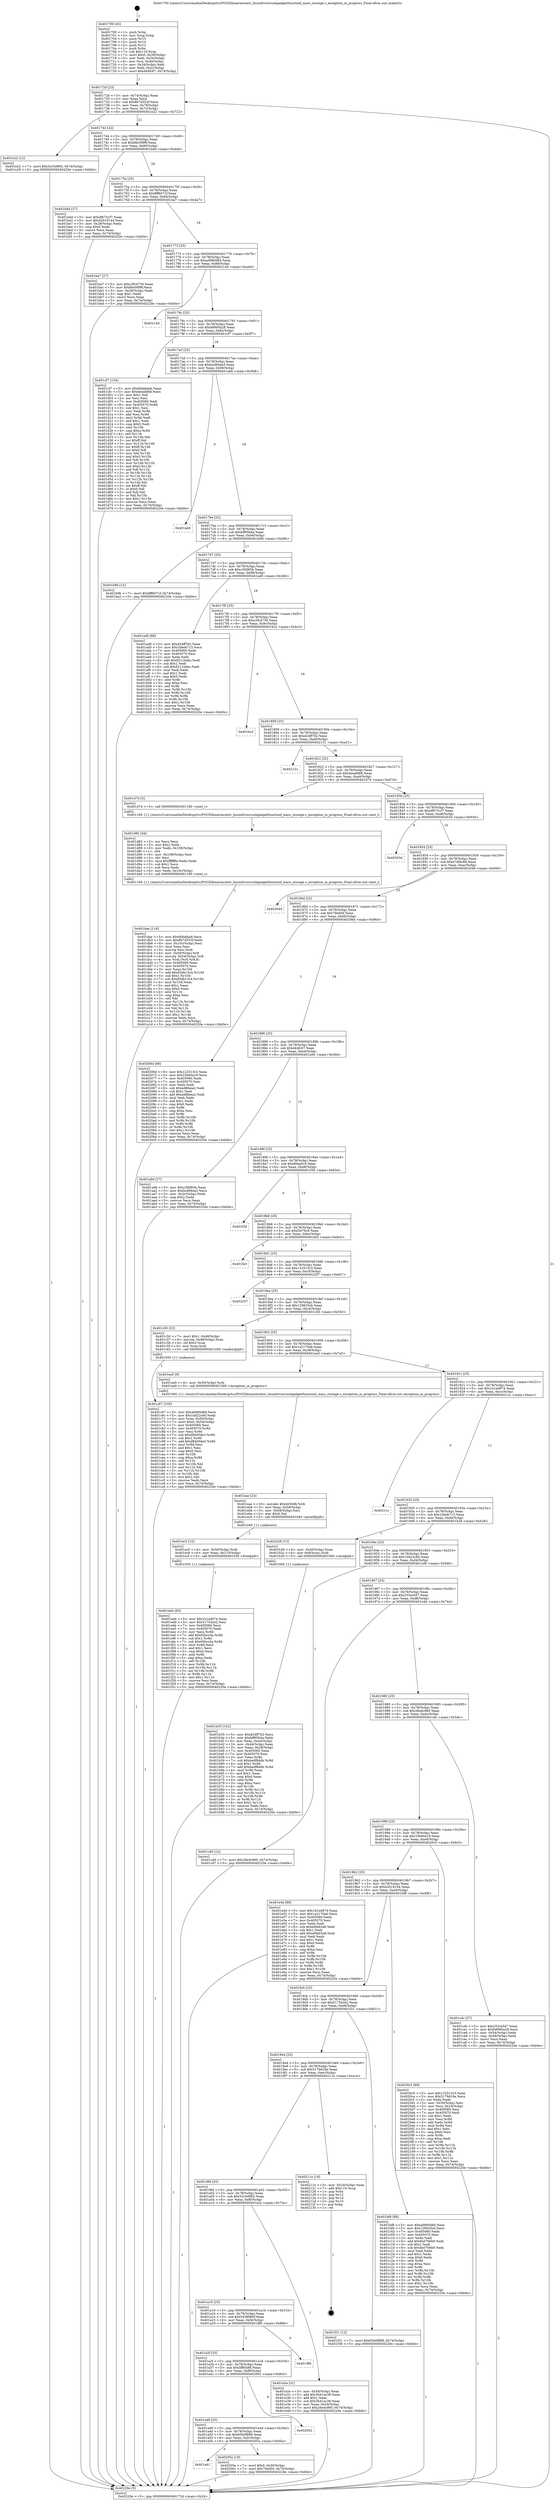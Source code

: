 digraph "0x401700" {
  label = "0x401700 (/mnt/c/Users/mathe/Desktop/tcc/POCII/binaries/extr_linuxdriversusbgadgetfunctionf_mass_storage.c_exception_in_progress_Final-ollvm.out::main(0))"
  labelloc = "t"
  node[shape=record]

  Entry [label="",width=0.3,height=0.3,shape=circle,fillcolor=black,style=filled]
  "0x40172d" [label="{
     0x40172d [23]\l
     | [instrs]\l
     &nbsp;&nbsp;0x40172d \<+3\>: mov -0x74(%rbp),%eax\l
     &nbsp;&nbsp;0x401730 \<+2\>: mov %eax,%ecx\l
     &nbsp;&nbsp;0x401732 \<+6\>: sub $0x8b7d553f,%ecx\l
     &nbsp;&nbsp;0x401738 \<+3\>: mov %eax,-0x78(%rbp)\l
     &nbsp;&nbsp;0x40173b \<+3\>: mov %ecx,-0x7c(%rbp)\l
     &nbsp;&nbsp;0x40173e \<+6\>: je 0000000000401e22 \<main+0x722\>\l
  }"]
  "0x401e22" [label="{
     0x401e22 [12]\l
     | [instrs]\l
     &nbsp;&nbsp;0x401e22 \<+7\>: movl $0x52c5d965,-0x74(%rbp)\l
     &nbsp;&nbsp;0x401e29 \<+5\>: jmp 000000000040220e \<main+0xb0e\>\l
  }"]
  "0x401744" [label="{
     0x401744 [22]\l
     | [instrs]\l
     &nbsp;&nbsp;0x401744 \<+5\>: jmp 0000000000401749 \<main+0x49\>\l
     &nbsp;&nbsp;0x401749 \<+3\>: mov -0x78(%rbp),%eax\l
     &nbsp;&nbsp;0x40174c \<+5\>: sub $0x8bc09f9f,%eax\l
     &nbsp;&nbsp;0x401751 \<+3\>: mov %eax,-0x80(%rbp)\l
     &nbsp;&nbsp;0x401754 \<+6\>: je 0000000000401bdd \<main+0x4dd\>\l
  }"]
  Exit [label="",width=0.3,height=0.3,shape=circle,fillcolor=black,style=filled,peripheries=2]
  "0x401bdd" [label="{
     0x401bdd [27]\l
     | [instrs]\l
     &nbsp;&nbsp;0x401bdd \<+5\>: mov $0xdf6741f7,%eax\l
     &nbsp;&nbsp;0x401be2 \<+5\>: mov $0x42b19144,%ecx\l
     &nbsp;&nbsp;0x401be7 \<+3\>: mov -0x28(%rbp),%edx\l
     &nbsp;&nbsp;0x401bea \<+3\>: cmp $0x0,%edx\l
     &nbsp;&nbsp;0x401bed \<+3\>: cmove %ecx,%eax\l
     &nbsp;&nbsp;0x401bf0 \<+3\>: mov %eax,-0x74(%rbp)\l
     &nbsp;&nbsp;0x401bf3 \<+5\>: jmp 000000000040220e \<main+0xb0e\>\l
  }"]
  "0x40175a" [label="{
     0x40175a [25]\l
     | [instrs]\l
     &nbsp;&nbsp;0x40175a \<+5\>: jmp 000000000040175f \<main+0x5f\>\l
     &nbsp;&nbsp;0x40175f \<+3\>: mov -0x78(%rbp),%eax\l
     &nbsp;&nbsp;0x401762 \<+5\>: sub $0x8ff6071f,%eax\l
     &nbsp;&nbsp;0x401767 \<+6\>: mov %eax,-0x84(%rbp)\l
     &nbsp;&nbsp;0x40176d \<+6\>: je 0000000000401ba7 \<main+0x4a7\>\l
  }"]
  "0x401a61" [label="{
     0x401a61\l
  }", style=dashed]
  "0x401ba7" [label="{
     0x401ba7 [27]\l
     | [instrs]\l
     &nbsp;&nbsp;0x401ba7 \<+5\>: mov $0xc3fc4730,%eax\l
     &nbsp;&nbsp;0x401bac \<+5\>: mov $0x8bc09f9f,%ecx\l
     &nbsp;&nbsp;0x401bb1 \<+3\>: mov -0x28(%rbp),%edx\l
     &nbsp;&nbsp;0x401bb4 \<+3\>: cmp $0x1,%edx\l
     &nbsp;&nbsp;0x401bb7 \<+3\>: cmovl %ecx,%eax\l
     &nbsp;&nbsp;0x401bba \<+3\>: mov %eax,-0x74(%rbp)\l
     &nbsp;&nbsp;0x401bbd \<+5\>: jmp 000000000040220e \<main+0xb0e\>\l
  }"]
  "0x401773" [label="{
     0x401773 [25]\l
     | [instrs]\l
     &nbsp;&nbsp;0x401773 \<+5\>: jmp 0000000000401778 \<main+0x78\>\l
     &nbsp;&nbsp;0x401778 \<+3\>: mov -0x78(%rbp),%eax\l
     &nbsp;&nbsp;0x40177b \<+5\>: sub $0xad980d8d,%eax\l
     &nbsp;&nbsp;0x401780 \<+6\>: mov %eax,-0x88(%rbp)\l
     &nbsp;&nbsp;0x401786 \<+6\>: je 000000000040214d \<main+0xa4d\>\l
  }"]
  "0x40205a" [label="{
     0x40205a [19]\l
     | [instrs]\l
     &nbsp;&nbsp;0x40205a \<+7\>: movl $0x0,-0x30(%rbp)\l
     &nbsp;&nbsp;0x402061 \<+7\>: movl $0x79a004,-0x74(%rbp)\l
     &nbsp;&nbsp;0x402068 \<+5\>: jmp 000000000040220e \<main+0xb0e\>\l
  }"]
  "0x40214d" [label="{
     0x40214d\l
  }", style=dashed]
  "0x40178c" [label="{
     0x40178c [25]\l
     | [instrs]\l
     &nbsp;&nbsp;0x40178c \<+5\>: jmp 0000000000401791 \<main+0x91\>\l
     &nbsp;&nbsp;0x401791 \<+3\>: mov -0x78(%rbp),%eax\l
     &nbsp;&nbsp;0x401794 \<+5\>: sub $0xb8995a28,%eax\l
     &nbsp;&nbsp;0x401799 \<+6\>: mov %eax,-0x8c(%rbp)\l
     &nbsp;&nbsp;0x40179f \<+6\>: je 0000000000401cf7 \<main+0x5f7\>\l
  }"]
  "0x401a48" [label="{
     0x401a48 [25]\l
     | [instrs]\l
     &nbsp;&nbsp;0x401a48 \<+5\>: jmp 0000000000401a4d \<main+0x34d\>\l
     &nbsp;&nbsp;0x401a4d \<+3\>: mov -0x78(%rbp),%eax\l
     &nbsp;&nbsp;0x401a50 \<+5\>: sub $0x65b0f888,%eax\l
     &nbsp;&nbsp;0x401a55 \<+6\>: mov %eax,-0xfc(%rbp)\l
     &nbsp;&nbsp;0x401a5b \<+6\>: je 000000000040205a \<main+0x95a\>\l
  }"]
  "0x401cf7" [label="{
     0x401cf7 [134]\l
     | [instrs]\l
     &nbsp;&nbsp;0x401cf7 \<+5\>: mov $0x6bfabbab,%eax\l
     &nbsp;&nbsp;0x401cfc \<+5\>: mov $0xdeeafd68,%ecx\l
     &nbsp;&nbsp;0x401d01 \<+2\>: mov $0x1,%dl\l
     &nbsp;&nbsp;0x401d03 \<+2\>: xor %esi,%esi\l
     &nbsp;&nbsp;0x401d05 \<+7\>: mov 0x405060,%edi\l
     &nbsp;&nbsp;0x401d0c \<+8\>: mov 0x405070,%r8d\l
     &nbsp;&nbsp;0x401d14 \<+3\>: sub $0x1,%esi\l
     &nbsp;&nbsp;0x401d17 \<+3\>: mov %edi,%r9d\l
     &nbsp;&nbsp;0x401d1a \<+3\>: add %esi,%r9d\l
     &nbsp;&nbsp;0x401d1d \<+4\>: imul %r9d,%edi\l
     &nbsp;&nbsp;0x401d21 \<+3\>: and $0x1,%edi\l
     &nbsp;&nbsp;0x401d24 \<+3\>: cmp $0x0,%edi\l
     &nbsp;&nbsp;0x401d27 \<+4\>: sete %r10b\l
     &nbsp;&nbsp;0x401d2b \<+4\>: cmp $0xa,%r8d\l
     &nbsp;&nbsp;0x401d2f \<+4\>: setl %r11b\l
     &nbsp;&nbsp;0x401d33 \<+3\>: mov %r10b,%bl\l
     &nbsp;&nbsp;0x401d36 \<+3\>: xor $0xff,%bl\l
     &nbsp;&nbsp;0x401d39 \<+3\>: mov %r11b,%r14b\l
     &nbsp;&nbsp;0x401d3c \<+4\>: xor $0xff,%r14b\l
     &nbsp;&nbsp;0x401d40 \<+3\>: xor $0x0,%dl\l
     &nbsp;&nbsp;0x401d43 \<+3\>: mov %bl,%r15b\l
     &nbsp;&nbsp;0x401d46 \<+4\>: and $0x0,%r15b\l
     &nbsp;&nbsp;0x401d4a \<+3\>: and %dl,%r10b\l
     &nbsp;&nbsp;0x401d4d \<+3\>: mov %r14b,%r12b\l
     &nbsp;&nbsp;0x401d50 \<+4\>: and $0x0,%r12b\l
     &nbsp;&nbsp;0x401d54 \<+3\>: and %dl,%r11b\l
     &nbsp;&nbsp;0x401d57 \<+3\>: or %r10b,%r15b\l
     &nbsp;&nbsp;0x401d5a \<+3\>: or %r11b,%r12b\l
     &nbsp;&nbsp;0x401d5d \<+3\>: xor %r12b,%r15b\l
     &nbsp;&nbsp;0x401d60 \<+3\>: or %r14b,%bl\l
     &nbsp;&nbsp;0x401d63 \<+3\>: xor $0xff,%bl\l
     &nbsp;&nbsp;0x401d66 \<+3\>: or $0x0,%dl\l
     &nbsp;&nbsp;0x401d69 \<+2\>: and %dl,%bl\l
     &nbsp;&nbsp;0x401d6b \<+3\>: or %bl,%r15b\l
     &nbsp;&nbsp;0x401d6e \<+4\>: test $0x1,%r15b\l
     &nbsp;&nbsp;0x401d72 \<+3\>: cmovne %ecx,%eax\l
     &nbsp;&nbsp;0x401d75 \<+3\>: mov %eax,-0x74(%rbp)\l
     &nbsp;&nbsp;0x401d78 \<+5\>: jmp 000000000040220e \<main+0xb0e\>\l
  }"]
  "0x4017a5" [label="{
     0x4017a5 [25]\l
     | [instrs]\l
     &nbsp;&nbsp;0x4017a5 \<+5\>: jmp 00000000004017aa \<main+0xaa\>\l
     &nbsp;&nbsp;0x4017aa \<+3\>: mov -0x78(%rbp),%eax\l
     &nbsp;&nbsp;0x4017ad \<+5\>: sub $0xbcd94ea3,%eax\l
     &nbsp;&nbsp;0x4017b2 \<+6\>: mov %eax,-0x90(%rbp)\l
     &nbsp;&nbsp;0x4017b8 \<+6\>: je 0000000000401ab8 \<main+0x3b8\>\l
  }"]
  "0x402002" [label="{
     0x402002\l
  }", style=dashed]
  "0x401ab8" [label="{
     0x401ab8\l
  }", style=dashed]
  "0x4017be" [label="{
     0x4017be [25]\l
     | [instrs]\l
     &nbsp;&nbsp;0x4017be \<+5\>: jmp 00000000004017c3 \<main+0xc3\>\l
     &nbsp;&nbsp;0x4017c3 \<+3\>: mov -0x78(%rbp),%eax\l
     &nbsp;&nbsp;0x4017c6 \<+5\>: sub $0xbff95b4a,%eax\l
     &nbsp;&nbsp;0x4017cb \<+6\>: mov %eax,-0x94(%rbp)\l
     &nbsp;&nbsp;0x4017d1 \<+6\>: je 0000000000401b9b \<main+0x49b\>\l
  }"]
  "0x401a2f" [label="{
     0x401a2f [25]\l
     | [instrs]\l
     &nbsp;&nbsp;0x401a2f \<+5\>: jmp 0000000000401a34 \<main+0x334\>\l
     &nbsp;&nbsp;0x401a34 \<+3\>: mov -0x78(%rbp),%eax\l
     &nbsp;&nbsp;0x401a37 \<+5\>: sub $0x5fff4486,%eax\l
     &nbsp;&nbsp;0x401a3c \<+6\>: mov %eax,-0xf8(%rbp)\l
     &nbsp;&nbsp;0x401a42 \<+6\>: je 0000000000402002 \<main+0x902\>\l
  }"]
  "0x401b9b" [label="{
     0x401b9b [12]\l
     | [instrs]\l
     &nbsp;&nbsp;0x401b9b \<+7\>: movl $0x8ff6071f,-0x74(%rbp)\l
     &nbsp;&nbsp;0x401ba2 \<+5\>: jmp 000000000040220e \<main+0xb0e\>\l
  }"]
  "0x4017d7" [label="{
     0x4017d7 [25]\l
     | [instrs]\l
     &nbsp;&nbsp;0x4017d7 \<+5\>: jmp 00000000004017dc \<main+0xdc\>\l
     &nbsp;&nbsp;0x4017dc \<+3\>: mov -0x78(%rbp),%eax\l
     &nbsp;&nbsp;0x4017df \<+5\>: sub $0xc3f4f65b,%eax\l
     &nbsp;&nbsp;0x4017e4 \<+6\>: mov %eax,-0x98(%rbp)\l
     &nbsp;&nbsp;0x4017ea \<+6\>: je 0000000000401ad0 \<main+0x3d0\>\l
  }"]
  "0x401f86" [label="{
     0x401f86\l
  }", style=dashed]
  "0x401ad0" [label="{
     0x401ad0 [88]\l
     | [instrs]\l
     &nbsp;&nbsp;0x401ad0 \<+5\>: mov $0xd24ff762,%eax\l
     &nbsp;&nbsp;0x401ad5 \<+5\>: mov $0x1bbeb713,%ecx\l
     &nbsp;&nbsp;0x401ada \<+7\>: mov 0x405060,%edx\l
     &nbsp;&nbsp;0x401ae1 \<+7\>: mov 0x405070,%esi\l
     &nbsp;&nbsp;0x401ae8 \<+2\>: mov %edx,%edi\l
     &nbsp;&nbsp;0x401aea \<+6\>: add $0x8211bebc,%edi\l
     &nbsp;&nbsp;0x401af0 \<+3\>: sub $0x1,%edi\l
     &nbsp;&nbsp;0x401af3 \<+6\>: sub $0x8211bebc,%edi\l
     &nbsp;&nbsp;0x401af9 \<+3\>: imul %edi,%edx\l
     &nbsp;&nbsp;0x401afc \<+3\>: and $0x1,%edx\l
     &nbsp;&nbsp;0x401aff \<+3\>: cmp $0x0,%edx\l
     &nbsp;&nbsp;0x401b02 \<+4\>: sete %r8b\l
     &nbsp;&nbsp;0x401b06 \<+3\>: cmp $0xa,%esi\l
     &nbsp;&nbsp;0x401b09 \<+4\>: setl %r9b\l
     &nbsp;&nbsp;0x401b0d \<+3\>: mov %r8b,%r10b\l
     &nbsp;&nbsp;0x401b10 \<+3\>: and %r9b,%r10b\l
     &nbsp;&nbsp;0x401b13 \<+3\>: xor %r9b,%r8b\l
     &nbsp;&nbsp;0x401b16 \<+3\>: or %r8b,%r10b\l
     &nbsp;&nbsp;0x401b19 \<+4\>: test $0x1,%r10b\l
     &nbsp;&nbsp;0x401b1d \<+3\>: cmovne %ecx,%eax\l
     &nbsp;&nbsp;0x401b20 \<+3\>: mov %eax,-0x74(%rbp)\l
     &nbsp;&nbsp;0x401b23 \<+5\>: jmp 000000000040220e \<main+0xb0e\>\l
  }"]
  "0x4017f0" [label="{
     0x4017f0 [25]\l
     | [instrs]\l
     &nbsp;&nbsp;0x4017f0 \<+5\>: jmp 00000000004017f5 \<main+0xf5\>\l
     &nbsp;&nbsp;0x4017f5 \<+3\>: mov -0x78(%rbp),%eax\l
     &nbsp;&nbsp;0x4017f8 \<+5\>: sub $0xc3fc4730,%eax\l
     &nbsp;&nbsp;0x4017fd \<+6\>: mov %eax,-0x9c(%rbp)\l
     &nbsp;&nbsp;0x401803 \<+6\>: je 0000000000401bc2 \<main+0x4c2\>\l
  }"]
  "0x401ed4" [label="{
     0x401ed4 [93]\l
     | [instrs]\l
     &nbsp;&nbsp;0x401ed4 \<+5\>: mov $0x1b1ed974,%eax\l
     &nbsp;&nbsp;0x401ed9 \<+5\>: mov $0x517542e2,%esi\l
     &nbsp;&nbsp;0x401ede \<+7\>: mov 0x405060,%ecx\l
     &nbsp;&nbsp;0x401ee5 \<+7\>: mov 0x405070,%edx\l
     &nbsp;&nbsp;0x401eec \<+3\>: mov %ecx,%r8d\l
     &nbsp;&nbsp;0x401eef \<+7\>: add $0x65bcc0a,%r8d\l
     &nbsp;&nbsp;0x401ef6 \<+4\>: sub $0x1,%r8d\l
     &nbsp;&nbsp;0x401efa \<+7\>: sub $0x65bcc0a,%r8d\l
     &nbsp;&nbsp;0x401f01 \<+4\>: imul %r8d,%ecx\l
     &nbsp;&nbsp;0x401f05 \<+3\>: and $0x1,%ecx\l
     &nbsp;&nbsp;0x401f08 \<+3\>: cmp $0x0,%ecx\l
     &nbsp;&nbsp;0x401f0b \<+4\>: sete %r9b\l
     &nbsp;&nbsp;0x401f0f \<+3\>: cmp $0xa,%edx\l
     &nbsp;&nbsp;0x401f12 \<+4\>: setl %r10b\l
     &nbsp;&nbsp;0x401f16 \<+3\>: mov %r9b,%r11b\l
     &nbsp;&nbsp;0x401f19 \<+3\>: and %r10b,%r11b\l
     &nbsp;&nbsp;0x401f1c \<+3\>: xor %r10b,%r9b\l
     &nbsp;&nbsp;0x401f1f \<+3\>: or %r9b,%r11b\l
     &nbsp;&nbsp;0x401f22 \<+4\>: test $0x1,%r11b\l
     &nbsp;&nbsp;0x401f26 \<+3\>: cmovne %esi,%eax\l
     &nbsp;&nbsp;0x401f29 \<+3\>: mov %eax,-0x74(%rbp)\l
     &nbsp;&nbsp;0x401f2c \<+5\>: jmp 000000000040220e \<main+0xb0e\>\l
  }"]
  "0x401bc2" [label="{
     0x401bc2\l
  }", style=dashed]
  "0x401809" [label="{
     0x401809 [25]\l
     | [instrs]\l
     &nbsp;&nbsp;0x401809 \<+5\>: jmp 000000000040180e \<main+0x10e\>\l
     &nbsp;&nbsp;0x40180e \<+3\>: mov -0x78(%rbp),%eax\l
     &nbsp;&nbsp;0x401811 \<+5\>: sub $0xd24ff762,%eax\l
     &nbsp;&nbsp;0x401816 \<+6\>: mov %eax,-0xa0(%rbp)\l
     &nbsp;&nbsp;0x40181c \<+6\>: je 0000000000402131 \<main+0xa31\>\l
  }"]
  "0x401ec5" [label="{
     0x401ec5 [15]\l
     | [instrs]\l
     &nbsp;&nbsp;0x401ec5 \<+4\>: mov -0x50(%rbp),%rdi\l
     &nbsp;&nbsp;0x401ec9 \<+6\>: mov %eax,-0x110(%rbp)\l
     &nbsp;&nbsp;0x401ecf \<+5\>: call 0000000000401030 \<free@plt\>\l
     | [calls]\l
     &nbsp;&nbsp;0x401030 \{1\} (unknown)\l
  }"]
  "0x402131" [label="{
     0x402131\l
  }", style=dashed]
  "0x401822" [label="{
     0x401822 [25]\l
     | [instrs]\l
     &nbsp;&nbsp;0x401822 \<+5\>: jmp 0000000000401827 \<main+0x127\>\l
     &nbsp;&nbsp;0x401827 \<+3\>: mov -0x78(%rbp),%eax\l
     &nbsp;&nbsp;0x40182a \<+5\>: sub $0xdeeafd68,%eax\l
     &nbsp;&nbsp;0x40182f \<+6\>: mov %eax,-0xa4(%rbp)\l
     &nbsp;&nbsp;0x401835 \<+6\>: je 0000000000401d7d \<main+0x67d\>\l
  }"]
  "0x401eae" [label="{
     0x401eae [23]\l
     | [instrs]\l
     &nbsp;&nbsp;0x401eae \<+10\>: movabs $0x4030d6,%rdi\l
     &nbsp;&nbsp;0x401eb8 \<+3\>: mov %eax,-0x58(%rbp)\l
     &nbsp;&nbsp;0x401ebb \<+3\>: mov -0x58(%rbp),%esi\l
     &nbsp;&nbsp;0x401ebe \<+2\>: mov $0x0,%al\l
     &nbsp;&nbsp;0x401ec0 \<+5\>: call 0000000000401040 \<printf@plt\>\l
     | [calls]\l
     &nbsp;&nbsp;0x401040 \{1\} (unknown)\l
  }"]
  "0x401d7d" [label="{
     0x401d7d [5]\l
     | [instrs]\l
     &nbsp;&nbsp;0x401d7d \<+5\>: call 0000000000401160 \<next_i\>\l
     | [calls]\l
     &nbsp;&nbsp;0x401160 \{1\} (/mnt/c/Users/mathe/Desktop/tcc/POCII/binaries/extr_linuxdriversusbgadgetfunctionf_mass_storage.c_exception_in_progress_Final-ollvm.out::next_i)\l
  }"]
  "0x40183b" [label="{
     0x40183b [25]\l
     | [instrs]\l
     &nbsp;&nbsp;0x40183b \<+5\>: jmp 0000000000401840 \<main+0x140\>\l
     &nbsp;&nbsp;0x401840 \<+3\>: mov -0x78(%rbp),%eax\l
     &nbsp;&nbsp;0x401843 \<+5\>: sub $0xdf6741f7,%eax\l
     &nbsp;&nbsp;0x401848 \<+6\>: mov %eax,-0xa8(%rbp)\l
     &nbsp;&nbsp;0x40184e \<+6\>: je 000000000040203d \<main+0x93d\>\l
  }"]
  "0x401a16" [label="{
     0x401a16 [25]\l
     | [instrs]\l
     &nbsp;&nbsp;0x401a16 \<+5\>: jmp 0000000000401a1b \<main+0x31b\>\l
     &nbsp;&nbsp;0x401a1b \<+3\>: mov -0x78(%rbp),%eax\l
     &nbsp;&nbsp;0x401a1e \<+5\>: sub $0x5438980f,%eax\l
     &nbsp;&nbsp;0x401a23 \<+6\>: mov %eax,-0xf4(%rbp)\l
     &nbsp;&nbsp;0x401a29 \<+6\>: je 0000000000401f86 \<main+0x886\>\l
  }"]
  "0x40203d" [label="{
     0x40203d\l
  }", style=dashed]
  "0x401854" [label="{
     0x401854 [25]\l
     | [instrs]\l
     &nbsp;&nbsp;0x401854 \<+5\>: jmp 0000000000401859 \<main+0x159\>\l
     &nbsp;&nbsp;0x401859 \<+3\>: mov -0x78(%rbp),%eax\l
     &nbsp;&nbsp;0x40185c \<+5\>: sub $0xe7dfdc68,%eax\l
     &nbsp;&nbsp;0x401861 \<+6\>: mov %eax,-0xac(%rbp)\l
     &nbsp;&nbsp;0x401867 \<+6\>: je 0000000000402049 \<main+0x949\>\l
  }"]
  "0x401e2e" [label="{
     0x401e2e [31]\l
     | [instrs]\l
     &nbsp;&nbsp;0x401e2e \<+3\>: mov -0x54(%rbp),%eax\l
     &nbsp;&nbsp;0x401e31 \<+5\>: add $0x3b41ec39,%eax\l
     &nbsp;&nbsp;0x401e36 \<+3\>: add $0x1,%eax\l
     &nbsp;&nbsp;0x401e39 \<+5\>: sub $0x3b41ec39,%eax\l
     &nbsp;&nbsp;0x401e3e \<+3\>: mov %eax,-0x54(%rbp)\l
     &nbsp;&nbsp;0x401e41 \<+7\>: movl $0x26e4c960,-0x74(%rbp)\l
     &nbsp;&nbsp;0x401e48 \<+5\>: jmp 000000000040220e \<main+0xb0e\>\l
  }"]
  "0x402049" [label="{
     0x402049\l
  }", style=dashed]
  "0x40186d" [label="{
     0x40186d [25]\l
     | [instrs]\l
     &nbsp;&nbsp;0x40186d \<+5\>: jmp 0000000000401872 \<main+0x172\>\l
     &nbsp;&nbsp;0x401872 \<+3\>: mov -0x78(%rbp),%eax\l
     &nbsp;&nbsp;0x401875 \<+5\>: sub $0x79a004,%eax\l
     &nbsp;&nbsp;0x40187a \<+6\>: mov %eax,-0xb0(%rbp)\l
     &nbsp;&nbsp;0x401880 \<+6\>: je 000000000040206d \<main+0x96d\>\l
  }"]
  "0x4019fd" [label="{
     0x4019fd [25]\l
     | [instrs]\l
     &nbsp;&nbsp;0x4019fd \<+5\>: jmp 0000000000401a02 \<main+0x302\>\l
     &nbsp;&nbsp;0x401a02 \<+3\>: mov -0x78(%rbp),%eax\l
     &nbsp;&nbsp;0x401a05 \<+5\>: sub $0x52c5d965,%eax\l
     &nbsp;&nbsp;0x401a0a \<+6\>: mov %eax,-0xf0(%rbp)\l
     &nbsp;&nbsp;0x401a10 \<+6\>: je 0000000000401e2e \<main+0x72e\>\l
  }"]
  "0x40206d" [label="{
     0x40206d [88]\l
     | [instrs]\l
     &nbsp;&nbsp;0x40206d \<+5\>: mov $0x122513c3,%eax\l
     &nbsp;&nbsp;0x402072 \<+5\>: mov $0x33b60a19,%ecx\l
     &nbsp;&nbsp;0x402077 \<+7\>: mov 0x405060,%edx\l
     &nbsp;&nbsp;0x40207e \<+7\>: mov 0x405070,%esi\l
     &nbsp;&nbsp;0x402085 \<+2\>: mov %edx,%edi\l
     &nbsp;&nbsp;0x402087 \<+6\>: sub $0xed8feea2,%edi\l
     &nbsp;&nbsp;0x40208d \<+3\>: sub $0x1,%edi\l
     &nbsp;&nbsp;0x402090 \<+6\>: add $0xed8feea2,%edi\l
     &nbsp;&nbsp;0x402096 \<+3\>: imul %edi,%edx\l
     &nbsp;&nbsp;0x402099 \<+3\>: and $0x1,%edx\l
     &nbsp;&nbsp;0x40209c \<+3\>: cmp $0x0,%edx\l
     &nbsp;&nbsp;0x40209f \<+4\>: sete %r8b\l
     &nbsp;&nbsp;0x4020a3 \<+3\>: cmp $0xa,%esi\l
     &nbsp;&nbsp;0x4020a6 \<+4\>: setl %r9b\l
     &nbsp;&nbsp;0x4020aa \<+3\>: mov %r8b,%r10b\l
     &nbsp;&nbsp;0x4020ad \<+3\>: and %r9b,%r10b\l
     &nbsp;&nbsp;0x4020b0 \<+3\>: xor %r9b,%r8b\l
     &nbsp;&nbsp;0x4020b3 \<+3\>: or %r8b,%r10b\l
     &nbsp;&nbsp;0x4020b6 \<+4\>: test $0x1,%r10b\l
     &nbsp;&nbsp;0x4020ba \<+3\>: cmovne %ecx,%eax\l
     &nbsp;&nbsp;0x4020bd \<+3\>: mov %eax,-0x74(%rbp)\l
     &nbsp;&nbsp;0x4020c0 \<+5\>: jmp 000000000040220e \<main+0xb0e\>\l
  }"]
  "0x401886" [label="{
     0x401886 [25]\l
     | [instrs]\l
     &nbsp;&nbsp;0x401886 \<+5\>: jmp 000000000040188b \<main+0x18b\>\l
     &nbsp;&nbsp;0x40188b \<+3\>: mov -0x78(%rbp),%eax\l
     &nbsp;&nbsp;0x40188e \<+5\>: sub $0xd44fc67,%eax\l
     &nbsp;&nbsp;0x401893 \<+6\>: mov %eax,-0xb4(%rbp)\l
     &nbsp;&nbsp;0x401899 \<+6\>: je 0000000000401a9d \<main+0x39d\>\l
  }"]
  "0x40211e" [label="{
     0x40211e [19]\l
     | [instrs]\l
     &nbsp;&nbsp;0x40211e \<+3\>: mov -0x24(%rbp),%eax\l
     &nbsp;&nbsp;0x402121 \<+7\>: add $0x110,%rsp\l
     &nbsp;&nbsp;0x402128 \<+1\>: pop %rbx\l
     &nbsp;&nbsp;0x402129 \<+2\>: pop %r12\l
     &nbsp;&nbsp;0x40212b \<+2\>: pop %r14\l
     &nbsp;&nbsp;0x40212d \<+2\>: pop %r15\l
     &nbsp;&nbsp;0x40212f \<+1\>: pop %rbp\l
     &nbsp;&nbsp;0x402130 \<+1\>: ret\l
  }"]
  "0x401a9d" [label="{
     0x401a9d [27]\l
     | [instrs]\l
     &nbsp;&nbsp;0x401a9d \<+5\>: mov $0xc3f4f65b,%eax\l
     &nbsp;&nbsp;0x401aa2 \<+5\>: mov $0xbcd94ea3,%ecx\l
     &nbsp;&nbsp;0x401aa7 \<+3\>: mov -0x2c(%rbp),%edx\l
     &nbsp;&nbsp;0x401aaa \<+3\>: cmp $0x2,%edx\l
     &nbsp;&nbsp;0x401aad \<+3\>: cmovne %ecx,%eax\l
     &nbsp;&nbsp;0x401ab0 \<+3\>: mov %eax,-0x74(%rbp)\l
     &nbsp;&nbsp;0x401ab3 \<+5\>: jmp 000000000040220e \<main+0xb0e\>\l
  }"]
  "0x40189f" [label="{
     0x40189f [25]\l
     | [instrs]\l
     &nbsp;&nbsp;0x40189f \<+5\>: jmp 00000000004018a4 \<main+0x1a4\>\l
     &nbsp;&nbsp;0x4018a4 \<+3\>: mov -0x78(%rbp),%eax\l
     &nbsp;&nbsp;0x4018a7 \<+5\>: sub $0xd94a618,%eax\l
     &nbsp;&nbsp;0x4018ac \<+6\>: mov %eax,-0xb8(%rbp)\l
     &nbsp;&nbsp;0x4018b2 \<+6\>: je 0000000000401f3d \<main+0x83d\>\l
  }"]
  "0x40220e" [label="{
     0x40220e [5]\l
     | [instrs]\l
     &nbsp;&nbsp;0x40220e \<+5\>: jmp 000000000040172d \<main+0x2d\>\l
  }"]
  "0x401700" [label="{
     0x401700 [45]\l
     | [instrs]\l
     &nbsp;&nbsp;0x401700 \<+1\>: push %rbp\l
     &nbsp;&nbsp;0x401701 \<+3\>: mov %rsp,%rbp\l
     &nbsp;&nbsp;0x401704 \<+2\>: push %r15\l
     &nbsp;&nbsp;0x401706 \<+2\>: push %r14\l
     &nbsp;&nbsp;0x401708 \<+2\>: push %r12\l
     &nbsp;&nbsp;0x40170a \<+1\>: push %rbx\l
     &nbsp;&nbsp;0x40170b \<+7\>: sub $0x110,%rsp\l
     &nbsp;&nbsp;0x401712 \<+7\>: movl $0x0,-0x30(%rbp)\l
     &nbsp;&nbsp;0x401719 \<+3\>: mov %edi,-0x34(%rbp)\l
     &nbsp;&nbsp;0x40171c \<+4\>: mov %rsi,-0x40(%rbp)\l
     &nbsp;&nbsp;0x401720 \<+3\>: mov -0x34(%rbp),%edi\l
     &nbsp;&nbsp;0x401723 \<+3\>: mov %edi,-0x2c(%rbp)\l
     &nbsp;&nbsp;0x401726 \<+7\>: movl $0xd44fc67,-0x74(%rbp)\l
  }"]
  "0x4019e4" [label="{
     0x4019e4 [25]\l
     | [instrs]\l
     &nbsp;&nbsp;0x4019e4 \<+5\>: jmp 00000000004019e9 \<main+0x2e9\>\l
     &nbsp;&nbsp;0x4019e9 \<+3\>: mov -0x78(%rbp),%eax\l
     &nbsp;&nbsp;0x4019ec \<+5\>: sub $0x5179d19a,%eax\l
     &nbsp;&nbsp;0x4019f1 \<+6\>: mov %eax,-0xec(%rbp)\l
     &nbsp;&nbsp;0x4019f7 \<+6\>: je 000000000040211e \<main+0xa1e\>\l
  }"]
  "0x401f3d" [label="{
     0x401f3d\l
  }", style=dashed]
  "0x4018b8" [label="{
     0x4018b8 [25]\l
     | [instrs]\l
     &nbsp;&nbsp;0x4018b8 \<+5\>: jmp 00000000004018bd \<main+0x1bd\>\l
     &nbsp;&nbsp;0x4018bd \<+3\>: mov -0x78(%rbp),%eax\l
     &nbsp;&nbsp;0x4018c0 \<+5\>: sub $0xf3e76c9,%eax\l
     &nbsp;&nbsp;0x4018c5 \<+6\>: mov %eax,-0xbc(%rbp)\l
     &nbsp;&nbsp;0x4018cb \<+6\>: je 0000000000401fe3 \<main+0x8e3\>\l
  }"]
  "0x401f31" [label="{
     0x401f31 [12]\l
     | [instrs]\l
     &nbsp;&nbsp;0x401f31 \<+7\>: movl $0x65b0f888,-0x74(%rbp)\l
     &nbsp;&nbsp;0x401f38 \<+5\>: jmp 000000000040220e \<main+0xb0e\>\l
  }"]
  "0x401fe3" [label="{
     0x401fe3\l
  }", style=dashed]
  "0x4018d1" [label="{
     0x4018d1 [25]\l
     | [instrs]\l
     &nbsp;&nbsp;0x4018d1 \<+5\>: jmp 00000000004018d6 \<main+0x1d6\>\l
     &nbsp;&nbsp;0x4018d6 \<+3\>: mov -0x78(%rbp),%eax\l
     &nbsp;&nbsp;0x4018d9 \<+5\>: sub $0x122513c3,%eax\l
     &nbsp;&nbsp;0x4018de \<+6\>: mov %eax,-0xc0(%rbp)\l
     &nbsp;&nbsp;0x4018e4 \<+6\>: je 0000000000402207 \<main+0xb07\>\l
  }"]
  "0x401dae" [label="{
     0x401dae [116]\l
     | [instrs]\l
     &nbsp;&nbsp;0x401dae \<+5\>: mov $0x6bfabbab,%ecx\l
     &nbsp;&nbsp;0x401db3 \<+5\>: mov $0x8b7d553f,%edx\l
     &nbsp;&nbsp;0x401db8 \<+6\>: mov -0x10c(%rbp),%esi\l
     &nbsp;&nbsp;0x401dbe \<+3\>: imul %eax,%esi\l
     &nbsp;&nbsp;0x401dc1 \<+3\>: movslq %esi,%rdi\l
     &nbsp;&nbsp;0x401dc4 \<+4\>: mov -0x50(%rbp),%r8\l
     &nbsp;&nbsp;0x401dc8 \<+4\>: movslq -0x54(%rbp),%r9\l
     &nbsp;&nbsp;0x401dcc \<+4\>: mov %rdi,(%r8,%r9,8)\l
     &nbsp;&nbsp;0x401dd0 \<+7\>: mov 0x405060,%eax\l
     &nbsp;&nbsp;0x401dd7 \<+7\>: mov 0x405070,%esi\l
     &nbsp;&nbsp;0x401dde \<+3\>: mov %eax,%r10d\l
     &nbsp;&nbsp;0x401de1 \<+7\>: add $0x83db13c4,%r10d\l
     &nbsp;&nbsp;0x401de8 \<+4\>: sub $0x1,%r10d\l
     &nbsp;&nbsp;0x401dec \<+7\>: sub $0x83db13c4,%r10d\l
     &nbsp;&nbsp;0x401df3 \<+4\>: imul %r10d,%eax\l
     &nbsp;&nbsp;0x401df7 \<+3\>: and $0x1,%eax\l
     &nbsp;&nbsp;0x401dfa \<+3\>: cmp $0x0,%eax\l
     &nbsp;&nbsp;0x401dfd \<+4\>: sete %r11b\l
     &nbsp;&nbsp;0x401e01 \<+3\>: cmp $0xa,%esi\l
     &nbsp;&nbsp;0x401e04 \<+3\>: setl %bl\l
     &nbsp;&nbsp;0x401e07 \<+3\>: mov %r11b,%r14b\l
     &nbsp;&nbsp;0x401e0a \<+3\>: and %bl,%r14b\l
     &nbsp;&nbsp;0x401e0d \<+3\>: xor %bl,%r11b\l
     &nbsp;&nbsp;0x401e10 \<+3\>: or %r11b,%r14b\l
     &nbsp;&nbsp;0x401e13 \<+4\>: test $0x1,%r14b\l
     &nbsp;&nbsp;0x401e17 \<+3\>: cmovne %edx,%ecx\l
     &nbsp;&nbsp;0x401e1a \<+3\>: mov %ecx,-0x74(%rbp)\l
     &nbsp;&nbsp;0x401e1d \<+5\>: jmp 000000000040220e \<main+0xb0e\>\l
  }"]
  "0x402207" [label="{
     0x402207\l
  }", style=dashed]
  "0x4018ea" [label="{
     0x4018ea [25]\l
     | [instrs]\l
     &nbsp;&nbsp;0x4018ea \<+5\>: jmp 00000000004018ef \<main+0x1ef\>\l
     &nbsp;&nbsp;0x4018ef \<+3\>: mov -0x78(%rbp),%eax\l
     &nbsp;&nbsp;0x4018f2 \<+5\>: sub $0x129625cb,%eax\l
     &nbsp;&nbsp;0x4018f7 \<+6\>: mov %eax,-0xc4(%rbp)\l
     &nbsp;&nbsp;0x4018fd \<+6\>: je 0000000000401c50 \<main+0x550\>\l
  }"]
  "0x401d82" [label="{
     0x401d82 [44]\l
     | [instrs]\l
     &nbsp;&nbsp;0x401d82 \<+2\>: xor %ecx,%ecx\l
     &nbsp;&nbsp;0x401d84 \<+5\>: mov $0x2,%edx\l
     &nbsp;&nbsp;0x401d89 \<+6\>: mov %edx,-0x108(%rbp)\l
     &nbsp;&nbsp;0x401d8f \<+1\>: cltd\l
     &nbsp;&nbsp;0x401d90 \<+6\>: mov -0x108(%rbp),%esi\l
     &nbsp;&nbsp;0x401d96 \<+2\>: idiv %esi\l
     &nbsp;&nbsp;0x401d98 \<+6\>: imul $0xfffffffe,%edx,%edx\l
     &nbsp;&nbsp;0x401d9e \<+3\>: sub $0x1,%ecx\l
     &nbsp;&nbsp;0x401da1 \<+2\>: sub %ecx,%edx\l
     &nbsp;&nbsp;0x401da3 \<+6\>: mov %edx,-0x10c(%rbp)\l
     &nbsp;&nbsp;0x401da9 \<+5\>: call 0000000000401160 \<next_i\>\l
     | [calls]\l
     &nbsp;&nbsp;0x401160 \{1\} (/mnt/c/Users/mathe/Desktop/tcc/POCII/binaries/extr_linuxdriversusbgadgetfunctionf_mass_storage.c_exception_in_progress_Final-ollvm.out::next_i)\l
  }"]
  "0x401c50" [label="{
     0x401c50 [23]\l
     | [instrs]\l
     &nbsp;&nbsp;0x401c50 \<+7\>: movl $0x1,-0x48(%rbp)\l
     &nbsp;&nbsp;0x401c57 \<+4\>: movslq -0x48(%rbp),%rax\l
     &nbsp;&nbsp;0x401c5b \<+4\>: shl $0x3,%rax\l
     &nbsp;&nbsp;0x401c5f \<+3\>: mov %rax,%rdi\l
     &nbsp;&nbsp;0x401c62 \<+5\>: call 0000000000401050 \<malloc@plt\>\l
     | [calls]\l
     &nbsp;&nbsp;0x401050 \{1\} (unknown)\l
  }"]
  "0x401903" [label="{
     0x401903 [25]\l
     | [instrs]\l
     &nbsp;&nbsp;0x401903 \<+5\>: jmp 0000000000401908 \<main+0x208\>\l
     &nbsp;&nbsp;0x401908 \<+3\>: mov -0x78(%rbp),%eax\l
     &nbsp;&nbsp;0x40190b \<+5\>: sub $0x1a2170a6,%eax\l
     &nbsp;&nbsp;0x401910 \<+6\>: mov %eax,-0xc8(%rbp)\l
     &nbsp;&nbsp;0x401916 \<+6\>: je 0000000000401ea5 \<main+0x7a5\>\l
  }"]
  "0x401c67" [label="{
     0x401c67 [105]\l
     | [instrs]\l
     &nbsp;&nbsp;0x401c67 \<+5\>: mov $0xad980d8d,%ecx\l
     &nbsp;&nbsp;0x401c6c \<+5\>: mov $0x1dd22c60,%edx\l
     &nbsp;&nbsp;0x401c71 \<+4\>: mov %rax,-0x50(%rbp)\l
     &nbsp;&nbsp;0x401c75 \<+7\>: movl $0x0,-0x54(%rbp)\l
     &nbsp;&nbsp;0x401c7c \<+7\>: mov 0x405060,%esi\l
     &nbsp;&nbsp;0x401c83 \<+8\>: mov 0x405070,%r8d\l
     &nbsp;&nbsp;0x401c8b \<+3\>: mov %esi,%r9d\l
     &nbsp;&nbsp;0x401c8e \<+7\>: sub $0xd8400de3,%r9d\l
     &nbsp;&nbsp;0x401c95 \<+4\>: sub $0x1,%r9d\l
     &nbsp;&nbsp;0x401c99 \<+7\>: add $0xd8400de3,%r9d\l
     &nbsp;&nbsp;0x401ca0 \<+4\>: imul %r9d,%esi\l
     &nbsp;&nbsp;0x401ca4 \<+3\>: and $0x1,%esi\l
     &nbsp;&nbsp;0x401ca7 \<+3\>: cmp $0x0,%esi\l
     &nbsp;&nbsp;0x401caa \<+4\>: sete %r10b\l
     &nbsp;&nbsp;0x401cae \<+4\>: cmp $0xa,%r8d\l
     &nbsp;&nbsp;0x401cb2 \<+4\>: setl %r11b\l
     &nbsp;&nbsp;0x401cb6 \<+3\>: mov %r10b,%bl\l
     &nbsp;&nbsp;0x401cb9 \<+3\>: and %r11b,%bl\l
     &nbsp;&nbsp;0x401cbc \<+3\>: xor %r11b,%r10b\l
     &nbsp;&nbsp;0x401cbf \<+3\>: or %r10b,%bl\l
     &nbsp;&nbsp;0x401cc2 \<+3\>: test $0x1,%bl\l
     &nbsp;&nbsp;0x401cc5 \<+3\>: cmovne %edx,%ecx\l
     &nbsp;&nbsp;0x401cc8 \<+3\>: mov %ecx,-0x74(%rbp)\l
     &nbsp;&nbsp;0x401ccb \<+5\>: jmp 000000000040220e \<main+0xb0e\>\l
  }"]
  "0x401ea5" [label="{
     0x401ea5 [9]\l
     | [instrs]\l
     &nbsp;&nbsp;0x401ea5 \<+4\>: mov -0x50(%rbp),%rdi\l
     &nbsp;&nbsp;0x401ea9 \<+5\>: call 0000000000401560 \<exception_in_progress\>\l
     | [calls]\l
     &nbsp;&nbsp;0x401560 \{1\} (/mnt/c/Users/mathe/Desktop/tcc/POCII/binaries/extr_linuxdriversusbgadgetfunctionf_mass_storage.c_exception_in_progress_Final-ollvm.out::exception_in_progress)\l
  }"]
  "0x40191c" [label="{
     0x40191c [25]\l
     | [instrs]\l
     &nbsp;&nbsp;0x40191c \<+5\>: jmp 0000000000401921 \<main+0x221\>\l
     &nbsp;&nbsp;0x401921 \<+3\>: mov -0x78(%rbp),%eax\l
     &nbsp;&nbsp;0x401924 \<+5\>: sub $0x1b1ed974,%eax\l
     &nbsp;&nbsp;0x401929 \<+6\>: mov %eax,-0xcc(%rbp)\l
     &nbsp;&nbsp;0x40192f \<+6\>: je 00000000004021cc \<main+0xacc\>\l
  }"]
  "0x4019cb" [label="{
     0x4019cb [25]\l
     | [instrs]\l
     &nbsp;&nbsp;0x4019cb \<+5\>: jmp 00000000004019d0 \<main+0x2d0\>\l
     &nbsp;&nbsp;0x4019d0 \<+3\>: mov -0x78(%rbp),%eax\l
     &nbsp;&nbsp;0x4019d3 \<+5\>: sub $0x517542e2,%eax\l
     &nbsp;&nbsp;0x4019d8 \<+6\>: mov %eax,-0xe8(%rbp)\l
     &nbsp;&nbsp;0x4019de \<+6\>: je 0000000000401f31 \<main+0x831\>\l
  }"]
  "0x4021cc" [label="{
     0x4021cc\l
  }", style=dashed]
  "0x401935" [label="{
     0x401935 [25]\l
     | [instrs]\l
     &nbsp;&nbsp;0x401935 \<+5\>: jmp 000000000040193a \<main+0x23a\>\l
     &nbsp;&nbsp;0x40193a \<+3\>: mov -0x78(%rbp),%eax\l
     &nbsp;&nbsp;0x40193d \<+5\>: sub $0x1bbeb713,%eax\l
     &nbsp;&nbsp;0x401942 \<+6\>: mov %eax,-0xd0(%rbp)\l
     &nbsp;&nbsp;0x401948 \<+6\>: je 0000000000401b28 \<main+0x428\>\l
  }"]
  "0x401bf8" [label="{
     0x401bf8 [88]\l
     | [instrs]\l
     &nbsp;&nbsp;0x401bf8 \<+5\>: mov $0xad980d8d,%eax\l
     &nbsp;&nbsp;0x401bfd \<+5\>: mov $0x129625cb,%ecx\l
     &nbsp;&nbsp;0x401c02 \<+7\>: mov 0x405060,%edx\l
     &nbsp;&nbsp;0x401c09 \<+7\>: mov 0x405070,%esi\l
     &nbsp;&nbsp;0x401c10 \<+2\>: mov %edx,%edi\l
     &nbsp;&nbsp;0x401c12 \<+6\>: add $0x8a0766b0,%edi\l
     &nbsp;&nbsp;0x401c18 \<+3\>: sub $0x1,%edi\l
     &nbsp;&nbsp;0x401c1b \<+6\>: sub $0x8a0766b0,%edi\l
     &nbsp;&nbsp;0x401c21 \<+3\>: imul %edi,%edx\l
     &nbsp;&nbsp;0x401c24 \<+3\>: and $0x1,%edx\l
     &nbsp;&nbsp;0x401c27 \<+3\>: cmp $0x0,%edx\l
     &nbsp;&nbsp;0x401c2a \<+4\>: sete %r8b\l
     &nbsp;&nbsp;0x401c2e \<+3\>: cmp $0xa,%esi\l
     &nbsp;&nbsp;0x401c31 \<+4\>: setl %r9b\l
     &nbsp;&nbsp;0x401c35 \<+3\>: mov %r8b,%r10b\l
     &nbsp;&nbsp;0x401c38 \<+3\>: and %r9b,%r10b\l
     &nbsp;&nbsp;0x401c3b \<+3\>: xor %r9b,%r8b\l
     &nbsp;&nbsp;0x401c3e \<+3\>: or %r8b,%r10b\l
     &nbsp;&nbsp;0x401c41 \<+4\>: test $0x1,%r10b\l
     &nbsp;&nbsp;0x401c45 \<+3\>: cmovne %ecx,%eax\l
     &nbsp;&nbsp;0x401c48 \<+3\>: mov %eax,-0x74(%rbp)\l
     &nbsp;&nbsp;0x401c4b \<+5\>: jmp 000000000040220e \<main+0xb0e\>\l
  }"]
  "0x401b28" [label="{
     0x401b28 [13]\l
     | [instrs]\l
     &nbsp;&nbsp;0x401b28 \<+4\>: mov -0x40(%rbp),%rax\l
     &nbsp;&nbsp;0x401b2c \<+4\>: mov 0x8(%rax),%rdi\l
     &nbsp;&nbsp;0x401b30 \<+5\>: call 0000000000401060 \<atoi@plt\>\l
     | [calls]\l
     &nbsp;&nbsp;0x401060 \{1\} (unknown)\l
  }"]
  "0x40194e" [label="{
     0x40194e [25]\l
     | [instrs]\l
     &nbsp;&nbsp;0x40194e \<+5\>: jmp 0000000000401953 \<main+0x253\>\l
     &nbsp;&nbsp;0x401953 \<+3\>: mov -0x78(%rbp),%eax\l
     &nbsp;&nbsp;0x401956 \<+5\>: sub $0x1dd22c60,%eax\l
     &nbsp;&nbsp;0x40195b \<+6\>: mov %eax,-0xd4(%rbp)\l
     &nbsp;&nbsp;0x401961 \<+6\>: je 0000000000401cd0 \<main+0x5d0\>\l
  }"]
  "0x401b35" [label="{
     0x401b35 [102]\l
     | [instrs]\l
     &nbsp;&nbsp;0x401b35 \<+5\>: mov $0xd24ff762,%ecx\l
     &nbsp;&nbsp;0x401b3a \<+5\>: mov $0xbff95b4a,%edx\l
     &nbsp;&nbsp;0x401b3f \<+3\>: mov %eax,-0x44(%rbp)\l
     &nbsp;&nbsp;0x401b42 \<+3\>: mov -0x44(%rbp),%eax\l
     &nbsp;&nbsp;0x401b45 \<+3\>: mov %eax,-0x28(%rbp)\l
     &nbsp;&nbsp;0x401b48 \<+7\>: mov 0x405060,%eax\l
     &nbsp;&nbsp;0x401b4f \<+7\>: mov 0x405070,%esi\l
     &nbsp;&nbsp;0x401b56 \<+3\>: mov %eax,%r8d\l
     &nbsp;&nbsp;0x401b59 \<+7\>: sub $0xbedf8ddb,%r8d\l
     &nbsp;&nbsp;0x401b60 \<+4\>: sub $0x1,%r8d\l
     &nbsp;&nbsp;0x401b64 \<+7\>: add $0xbedf8ddb,%r8d\l
     &nbsp;&nbsp;0x401b6b \<+4\>: imul %r8d,%eax\l
     &nbsp;&nbsp;0x401b6f \<+3\>: and $0x1,%eax\l
     &nbsp;&nbsp;0x401b72 \<+3\>: cmp $0x0,%eax\l
     &nbsp;&nbsp;0x401b75 \<+4\>: sete %r9b\l
     &nbsp;&nbsp;0x401b79 \<+3\>: cmp $0xa,%esi\l
     &nbsp;&nbsp;0x401b7c \<+4\>: setl %r10b\l
     &nbsp;&nbsp;0x401b80 \<+3\>: mov %r9b,%r11b\l
     &nbsp;&nbsp;0x401b83 \<+3\>: and %r10b,%r11b\l
     &nbsp;&nbsp;0x401b86 \<+3\>: xor %r10b,%r9b\l
     &nbsp;&nbsp;0x401b89 \<+3\>: or %r9b,%r11b\l
     &nbsp;&nbsp;0x401b8c \<+4\>: test $0x1,%r11b\l
     &nbsp;&nbsp;0x401b90 \<+3\>: cmovne %edx,%ecx\l
     &nbsp;&nbsp;0x401b93 \<+3\>: mov %ecx,-0x74(%rbp)\l
     &nbsp;&nbsp;0x401b96 \<+5\>: jmp 000000000040220e \<main+0xb0e\>\l
  }"]
  "0x4019b2" [label="{
     0x4019b2 [25]\l
     | [instrs]\l
     &nbsp;&nbsp;0x4019b2 \<+5\>: jmp 00000000004019b7 \<main+0x2b7\>\l
     &nbsp;&nbsp;0x4019b7 \<+3\>: mov -0x78(%rbp),%eax\l
     &nbsp;&nbsp;0x4019ba \<+5\>: sub $0x42b19144,%eax\l
     &nbsp;&nbsp;0x4019bf \<+6\>: mov %eax,-0xe4(%rbp)\l
     &nbsp;&nbsp;0x4019c5 \<+6\>: je 0000000000401bf8 \<main+0x4f8\>\l
  }"]
  "0x401cd0" [label="{
     0x401cd0 [12]\l
     | [instrs]\l
     &nbsp;&nbsp;0x401cd0 \<+7\>: movl $0x26e4c960,-0x74(%rbp)\l
     &nbsp;&nbsp;0x401cd7 \<+5\>: jmp 000000000040220e \<main+0xb0e\>\l
  }"]
  "0x401967" [label="{
     0x401967 [25]\l
     | [instrs]\l
     &nbsp;&nbsp;0x401967 \<+5\>: jmp 000000000040196c \<main+0x26c\>\l
     &nbsp;&nbsp;0x40196c \<+3\>: mov -0x78(%rbp),%eax\l
     &nbsp;&nbsp;0x40196f \<+5\>: sub $0x253ce5d7,%eax\l
     &nbsp;&nbsp;0x401974 \<+6\>: mov %eax,-0xd8(%rbp)\l
     &nbsp;&nbsp;0x40197a \<+6\>: je 0000000000401e4d \<main+0x74d\>\l
  }"]
  "0x4020c5" [label="{
     0x4020c5 [89]\l
     | [instrs]\l
     &nbsp;&nbsp;0x4020c5 \<+5\>: mov $0x122513c3,%eax\l
     &nbsp;&nbsp;0x4020ca \<+5\>: mov $0x5179d19a,%ecx\l
     &nbsp;&nbsp;0x4020cf \<+2\>: xor %edx,%edx\l
     &nbsp;&nbsp;0x4020d1 \<+3\>: mov -0x30(%rbp),%esi\l
     &nbsp;&nbsp;0x4020d4 \<+3\>: mov %esi,-0x24(%rbp)\l
     &nbsp;&nbsp;0x4020d7 \<+7\>: mov 0x405060,%esi\l
     &nbsp;&nbsp;0x4020de \<+7\>: mov 0x405070,%edi\l
     &nbsp;&nbsp;0x4020e5 \<+3\>: sub $0x1,%edx\l
     &nbsp;&nbsp;0x4020e8 \<+3\>: mov %esi,%r8d\l
     &nbsp;&nbsp;0x4020eb \<+3\>: add %edx,%r8d\l
     &nbsp;&nbsp;0x4020ee \<+4\>: imul %r8d,%esi\l
     &nbsp;&nbsp;0x4020f2 \<+3\>: and $0x1,%esi\l
     &nbsp;&nbsp;0x4020f5 \<+3\>: cmp $0x0,%esi\l
     &nbsp;&nbsp;0x4020f8 \<+4\>: sete %r9b\l
     &nbsp;&nbsp;0x4020fc \<+3\>: cmp $0xa,%edi\l
     &nbsp;&nbsp;0x4020ff \<+4\>: setl %r10b\l
     &nbsp;&nbsp;0x402103 \<+3\>: mov %r9b,%r11b\l
     &nbsp;&nbsp;0x402106 \<+3\>: and %r10b,%r11b\l
     &nbsp;&nbsp;0x402109 \<+3\>: xor %r10b,%r9b\l
     &nbsp;&nbsp;0x40210c \<+3\>: or %r9b,%r11b\l
     &nbsp;&nbsp;0x40210f \<+4\>: test $0x1,%r11b\l
     &nbsp;&nbsp;0x402113 \<+3\>: cmovne %ecx,%eax\l
     &nbsp;&nbsp;0x402116 \<+3\>: mov %eax,-0x74(%rbp)\l
     &nbsp;&nbsp;0x402119 \<+5\>: jmp 000000000040220e \<main+0xb0e\>\l
  }"]
  "0x401e4d" [label="{
     0x401e4d [88]\l
     | [instrs]\l
     &nbsp;&nbsp;0x401e4d \<+5\>: mov $0x1b1ed974,%eax\l
     &nbsp;&nbsp;0x401e52 \<+5\>: mov $0x1a2170a6,%ecx\l
     &nbsp;&nbsp;0x401e57 \<+7\>: mov 0x405060,%edx\l
     &nbsp;&nbsp;0x401e5e \<+7\>: mov 0x405070,%esi\l
     &nbsp;&nbsp;0x401e65 \<+2\>: mov %edx,%edi\l
     &nbsp;&nbsp;0x401e67 \<+6\>: sub $0xe0fa93a8,%edi\l
     &nbsp;&nbsp;0x401e6d \<+3\>: sub $0x1,%edi\l
     &nbsp;&nbsp;0x401e70 \<+6\>: add $0xe0fa93a8,%edi\l
     &nbsp;&nbsp;0x401e76 \<+3\>: imul %edi,%edx\l
     &nbsp;&nbsp;0x401e79 \<+3\>: and $0x1,%edx\l
     &nbsp;&nbsp;0x401e7c \<+3\>: cmp $0x0,%edx\l
     &nbsp;&nbsp;0x401e7f \<+4\>: sete %r8b\l
     &nbsp;&nbsp;0x401e83 \<+3\>: cmp $0xa,%esi\l
     &nbsp;&nbsp;0x401e86 \<+4\>: setl %r9b\l
     &nbsp;&nbsp;0x401e8a \<+3\>: mov %r8b,%r10b\l
     &nbsp;&nbsp;0x401e8d \<+3\>: and %r9b,%r10b\l
     &nbsp;&nbsp;0x401e90 \<+3\>: xor %r9b,%r8b\l
     &nbsp;&nbsp;0x401e93 \<+3\>: or %r8b,%r10b\l
     &nbsp;&nbsp;0x401e96 \<+4\>: test $0x1,%r10b\l
     &nbsp;&nbsp;0x401e9a \<+3\>: cmovne %ecx,%eax\l
     &nbsp;&nbsp;0x401e9d \<+3\>: mov %eax,-0x74(%rbp)\l
     &nbsp;&nbsp;0x401ea0 \<+5\>: jmp 000000000040220e \<main+0xb0e\>\l
  }"]
  "0x401980" [label="{
     0x401980 [25]\l
     | [instrs]\l
     &nbsp;&nbsp;0x401980 \<+5\>: jmp 0000000000401985 \<main+0x285\>\l
     &nbsp;&nbsp;0x401985 \<+3\>: mov -0x78(%rbp),%eax\l
     &nbsp;&nbsp;0x401988 \<+5\>: sub $0x26e4c960,%eax\l
     &nbsp;&nbsp;0x40198d \<+6\>: mov %eax,-0xdc(%rbp)\l
     &nbsp;&nbsp;0x401993 \<+6\>: je 0000000000401cdc \<main+0x5dc\>\l
  }"]
  "0x401999" [label="{
     0x401999 [25]\l
     | [instrs]\l
     &nbsp;&nbsp;0x401999 \<+5\>: jmp 000000000040199e \<main+0x29e\>\l
     &nbsp;&nbsp;0x40199e \<+3\>: mov -0x78(%rbp),%eax\l
     &nbsp;&nbsp;0x4019a1 \<+5\>: sub $0x33b60a19,%eax\l
     &nbsp;&nbsp;0x4019a6 \<+6\>: mov %eax,-0xe0(%rbp)\l
     &nbsp;&nbsp;0x4019ac \<+6\>: je 00000000004020c5 \<main+0x9c5\>\l
  }"]
  "0x401cdc" [label="{
     0x401cdc [27]\l
     | [instrs]\l
     &nbsp;&nbsp;0x401cdc \<+5\>: mov $0x253ce5d7,%eax\l
     &nbsp;&nbsp;0x401ce1 \<+5\>: mov $0xb8995a28,%ecx\l
     &nbsp;&nbsp;0x401ce6 \<+3\>: mov -0x54(%rbp),%edx\l
     &nbsp;&nbsp;0x401ce9 \<+3\>: cmp -0x48(%rbp),%edx\l
     &nbsp;&nbsp;0x401cec \<+3\>: cmovl %ecx,%eax\l
     &nbsp;&nbsp;0x401cef \<+3\>: mov %eax,-0x74(%rbp)\l
     &nbsp;&nbsp;0x401cf2 \<+5\>: jmp 000000000040220e \<main+0xb0e\>\l
  }"]
  Entry -> "0x401700" [label=" 1"]
  "0x40172d" -> "0x401e22" [label=" 1"]
  "0x40172d" -> "0x401744" [label=" 21"]
  "0x40211e" -> Exit [label=" 1"]
  "0x401744" -> "0x401bdd" [label=" 1"]
  "0x401744" -> "0x40175a" [label=" 20"]
  "0x4020c5" -> "0x40220e" [label=" 1"]
  "0x40175a" -> "0x401ba7" [label=" 1"]
  "0x40175a" -> "0x401773" [label=" 19"]
  "0x40206d" -> "0x40220e" [label=" 1"]
  "0x401773" -> "0x40214d" [label=" 0"]
  "0x401773" -> "0x40178c" [label=" 19"]
  "0x40205a" -> "0x40220e" [label=" 1"]
  "0x40178c" -> "0x401cf7" [label=" 1"]
  "0x40178c" -> "0x4017a5" [label=" 18"]
  "0x401a48" -> "0x40205a" [label=" 1"]
  "0x4017a5" -> "0x401ab8" [label=" 0"]
  "0x4017a5" -> "0x4017be" [label=" 18"]
  "0x401a48" -> "0x401a61" [label=" 0"]
  "0x4017be" -> "0x401b9b" [label=" 1"]
  "0x4017be" -> "0x4017d7" [label=" 17"]
  "0x401a2f" -> "0x402002" [label=" 0"]
  "0x4017d7" -> "0x401ad0" [label=" 1"]
  "0x4017d7" -> "0x4017f0" [label=" 16"]
  "0x401a2f" -> "0x401a48" [label=" 1"]
  "0x4017f0" -> "0x401bc2" [label=" 0"]
  "0x4017f0" -> "0x401809" [label=" 16"]
  "0x401a16" -> "0x401f86" [label=" 0"]
  "0x401809" -> "0x402131" [label=" 0"]
  "0x401809" -> "0x401822" [label=" 16"]
  "0x401a16" -> "0x401a2f" [label=" 1"]
  "0x401822" -> "0x401d7d" [label=" 1"]
  "0x401822" -> "0x40183b" [label=" 15"]
  "0x401f31" -> "0x40220e" [label=" 1"]
  "0x40183b" -> "0x40203d" [label=" 0"]
  "0x40183b" -> "0x401854" [label=" 15"]
  "0x401ed4" -> "0x40220e" [label=" 1"]
  "0x401854" -> "0x402049" [label=" 0"]
  "0x401854" -> "0x40186d" [label=" 15"]
  "0x401ec5" -> "0x401ed4" [label=" 1"]
  "0x40186d" -> "0x40206d" [label=" 1"]
  "0x40186d" -> "0x401886" [label=" 14"]
  "0x401ea5" -> "0x401eae" [label=" 1"]
  "0x401886" -> "0x401a9d" [label=" 1"]
  "0x401886" -> "0x40189f" [label=" 13"]
  "0x401a9d" -> "0x40220e" [label=" 1"]
  "0x401700" -> "0x40172d" [label=" 1"]
  "0x40220e" -> "0x40172d" [label=" 21"]
  "0x401ad0" -> "0x40220e" [label=" 1"]
  "0x401e4d" -> "0x40220e" [label=" 1"]
  "0x40189f" -> "0x401f3d" [label=" 0"]
  "0x40189f" -> "0x4018b8" [label=" 13"]
  "0x4019fd" -> "0x401a16" [label=" 1"]
  "0x4018b8" -> "0x401fe3" [label=" 0"]
  "0x4018b8" -> "0x4018d1" [label=" 13"]
  "0x4019fd" -> "0x401e2e" [label=" 1"]
  "0x4018d1" -> "0x402207" [label=" 0"]
  "0x4018d1" -> "0x4018ea" [label=" 13"]
  "0x4019e4" -> "0x4019fd" [label=" 2"]
  "0x4018ea" -> "0x401c50" [label=" 1"]
  "0x4018ea" -> "0x401903" [label=" 12"]
  "0x4019e4" -> "0x40211e" [label=" 1"]
  "0x401903" -> "0x401ea5" [label=" 1"]
  "0x401903" -> "0x40191c" [label=" 11"]
  "0x401e2e" -> "0x40220e" [label=" 1"]
  "0x40191c" -> "0x4021cc" [label=" 0"]
  "0x40191c" -> "0x401935" [label=" 11"]
  "0x4019cb" -> "0x4019e4" [label=" 3"]
  "0x401935" -> "0x401b28" [label=" 1"]
  "0x401935" -> "0x40194e" [label=" 10"]
  "0x401b28" -> "0x401b35" [label=" 1"]
  "0x401b35" -> "0x40220e" [label=" 1"]
  "0x401b9b" -> "0x40220e" [label=" 1"]
  "0x401ba7" -> "0x40220e" [label=" 1"]
  "0x401bdd" -> "0x40220e" [label=" 1"]
  "0x4019cb" -> "0x401f31" [label=" 1"]
  "0x40194e" -> "0x401cd0" [label=" 1"]
  "0x40194e" -> "0x401967" [label=" 9"]
  "0x401e22" -> "0x40220e" [label=" 1"]
  "0x401967" -> "0x401e4d" [label=" 1"]
  "0x401967" -> "0x401980" [label=" 8"]
  "0x401dae" -> "0x40220e" [label=" 1"]
  "0x401980" -> "0x401cdc" [label=" 2"]
  "0x401980" -> "0x401999" [label=" 6"]
  "0x401d82" -> "0x401dae" [label=" 1"]
  "0x401999" -> "0x4020c5" [label=" 1"]
  "0x401999" -> "0x4019b2" [label=" 5"]
  "0x401eae" -> "0x401ec5" [label=" 1"]
  "0x4019b2" -> "0x401bf8" [label=" 1"]
  "0x4019b2" -> "0x4019cb" [label=" 4"]
  "0x401bf8" -> "0x40220e" [label=" 1"]
  "0x401c50" -> "0x401c67" [label=" 1"]
  "0x401c67" -> "0x40220e" [label=" 1"]
  "0x401cd0" -> "0x40220e" [label=" 1"]
  "0x401cdc" -> "0x40220e" [label=" 2"]
  "0x401cf7" -> "0x40220e" [label=" 1"]
  "0x401d7d" -> "0x401d82" [label=" 1"]
}
